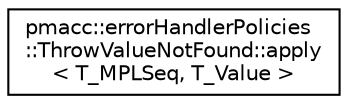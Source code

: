 digraph "Graphical Class Hierarchy"
{
 // LATEX_PDF_SIZE
  edge [fontname="Helvetica",fontsize="10",labelfontname="Helvetica",labelfontsize="10"];
  node [fontname="Helvetica",fontsize="10",shape=record];
  rankdir="LR";
  Node0 [label="pmacc::errorHandlerPolicies\l::ThrowValueNotFound::apply\l\< T_MPLSeq, T_Value \>",height=0.2,width=0.4,color="black", fillcolor="white", style="filled",URL="$structpmacc_1_1error_handler_policies_1_1_throw_value_not_found_1_1apply.html",tooltip=" "];
}
